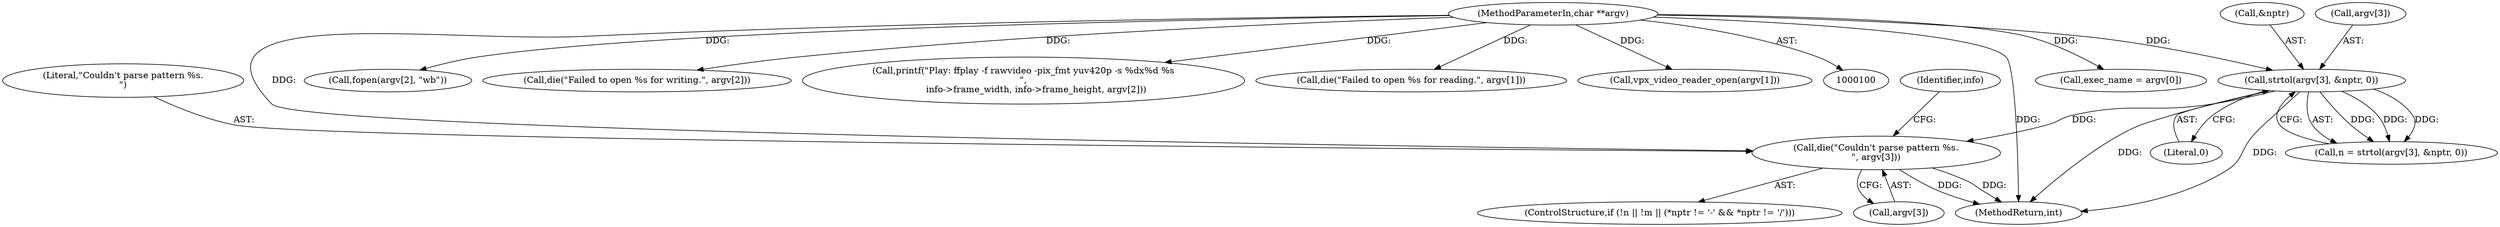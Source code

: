 digraph "0_Android_5a9753fca56f0eeb9f61e342b2fccffc364f9426_1@array" {
"1000219" [label="(Call,die(\"Couldn't parse pattern %s.\n\", argv[3]))"];
"1000182" [label="(Call,strtol(argv[3], &nptr, 0))"];
"1000102" [label="(MethodParameterIn,char **argv)"];
"1000102" [label="(MethodParameterIn,char **argv)"];
"1000219" [label="(Call,die(\"Couldn't parse pattern %s.\n\", argv[3]))"];
"1000220" [label="(Literal,\"Couldn't parse pattern %s.\n\")"];
"1000225" [label="(Identifier,info)"];
"1000186" [label="(Call,&nptr)"];
"1000203" [label="(ControlStructure,if (!n || !m || (*nptr != '-' && *nptr != '/')))"];
"1000183" [label="(Call,argv[3])"];
"1000141" [label="(Call,exec_name = argv[0])"];
"1000170" [label="(Call,fopen(argv[2], \"wb\"))"];
"1000175" [label="(Call,die(\"Failed to open %s for writing.\", argv[2]))"];
"1000356" [label="(Call,printf(\"Play: ffplay -f rawvideo -pix_fmt yuv420p -s %dx%d %s\n\",\n         info->frame_width, info->frame_height, argv[2]))"];
"1000161" [label="(Call,die(\"Failed to open %s for reading.\", argv[1]))"];
"1000182" [label="(Call,strtol(argv[3], &nptr, 0))"];
"1000373" [label="(MethodReturn,int)"];
"1000154" [label="(Call,vpx_video_reader_open(argv[1]))"];
"1000221" [label="(Call,argv[3])"];
"1000180" [label="(Call,n = strtol(argv[3], &nptr, 0))"];
"1000188" [label="(Literal,0)"];
"1000219" -> "1000203"  [label="AST: "];
"1000219" -> "1000221"  [label="CFG: "];
"1000220" -> "1000219"  [label="AST: "];
"1000221" -> "1000219"  [label="AST: "];
"1000225" -> "1000219"  [label="CFG: "];
"1000219" -> "1000373"  [label="DDG: "];
"1000219" -> "1000373"  [label="DDG: "];
"1000182" -> "1000219"  [label="DDG: "];
"1000102" -> "1000219"  [label="DDG: "];
"1000182" -> "1000180"  [label="AST: "];
"1000182" -> "1000188"  [label="CFG: "];
"1000183" -> "1000182"  [label="AST: "];
"1000186" -> "1000182"  [label="AST: "];
"1000188" -> "1000182"  [label="AST: "];
"1000180" -> "1000182"  [label="CFG: "];
"1000182" -> "1000373"  [label="DDG: "];
"1000182" -> "1000373"  [label="DDG: "];
"1000182" -> "1000180"  [label="DDG: "];
"1000182" -> "1000180"  [label="DDG: "];
"1000182" -> "1000180"  [label="DDG: "];
"1000102" -> "1000182"  [label="DDG: "];
"1000102" -> "1000100"  [label="AST: "];
"1000102" -> "1000373"  [label="DDG: "];
"1000102" -> "1000141"  [label="DDG: "];
"1000102" -> "1000154"  [label="DDG: "];
"1000102" -> "1000161"  [label="DDG: "];
"1000102" -> "1000170"  [label="DDG: "];
"1000102" -> "1000175"  [label="DDG: "];
"1000102" -> "1000356"  [label="DDG: "];
}
